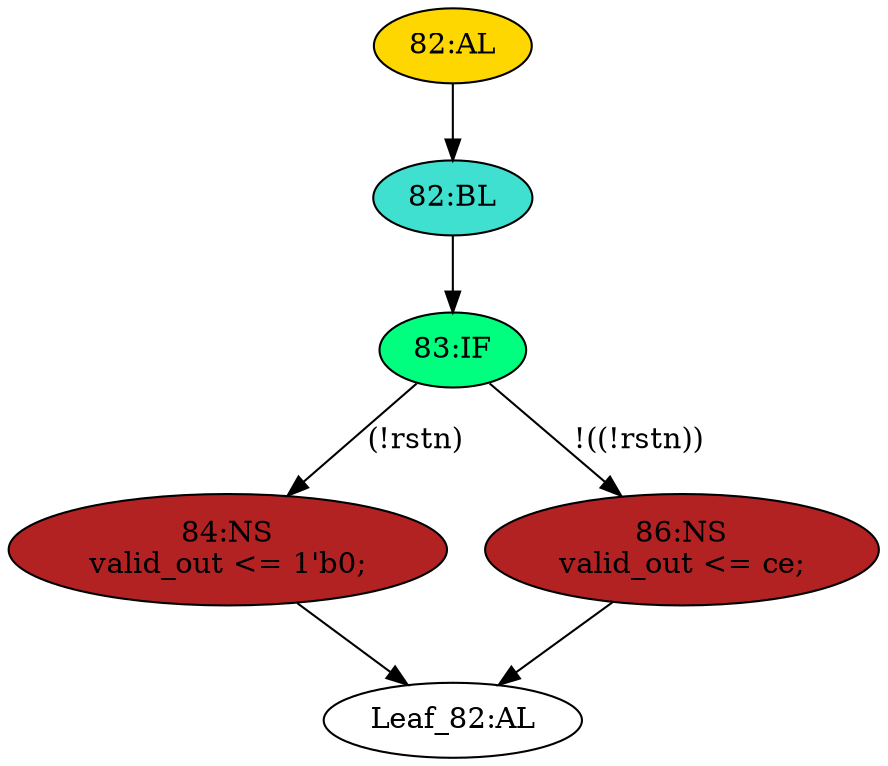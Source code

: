 strict digraph "" {
	node [label="\N"];
	"82:BL"	 [ast="<pyverilog.vparser.ast.Block object at 0x7f8dacb0ac10>",
		fillcolor=turquoise,
		label="82:BL",
		statements="[]",
		style=filled,
		typ=Block];
	"83:IF"	 [ast="<pyverilog.vparser.ast.IfStatement object at 0x7f8dacaf5cd0>",
		fillcolor=springgreen,
		label="83:IF",
		statements="[]",
		style=filled,
		typ=IfStatement];
	"82:BL" -> "83:IF"	 [cond="[]",
		lineno=None];
	"Leaf_82:AL"	 [def_var="['valid_out']",
		label="Leaf_82:AL"];
	"84:NS"	 [ast="<pyverilog.vparser.ast.NonblockingSubstitution object at 0x7f8dacaeb910>",
		fillcolor=firebrick,
		label="84:NS
valid_out <= 1'b0;",
		statements="[<pyverilog.vparser.ast.NonblockingSubstitution object at 0x7f8dacaeb910>]",
		style=filled,
		typ=NonblockingSubstitution];
	"84:NS" -> "Leaf_82:AL"	 [cond="[]",
		lineno=None];
	"83:IF" -> "84:NS"	 [cond="['rstn']",
		label="(!rstn)",
		lineno=83];
	"86:NS"	 [ast="<pyverilog.vparser.ast.NonblockingSubstitution object at 0x7f8dacaeb510>",
		fillcolor=firebrick,
		label="86:NS
valid_out <= ce;",
		statements="[<pyverilog.vparser.ast.NonblockingSubstitution object at 0x7f8dacaeb510>]",
		style=filled,
		typ=NonblockingSubstitution];
	"83:IF" -> "86:NS"	 [cond="['rstn']",
		label="!((!rstn))",
		lineno=83];
	"86:NS" -> "Leaf_82:AL"	 [cond="[]",
		lineno=None];
	"82:AL"	 [ast="<pyverilog.vparser.ast.Always object at 0x7f8dacaebb10>",
		clk_sens=True,
		fillcolor=gold,
		label="82:AL",
		sens="['clk']",
		statements="[]",
		style=filled,
		typ=Always,
		use_var="['rstn', 'ce']"];
	"82:AL" -> "82:BL"	 [cond="[]",
		lineno=None];
}
